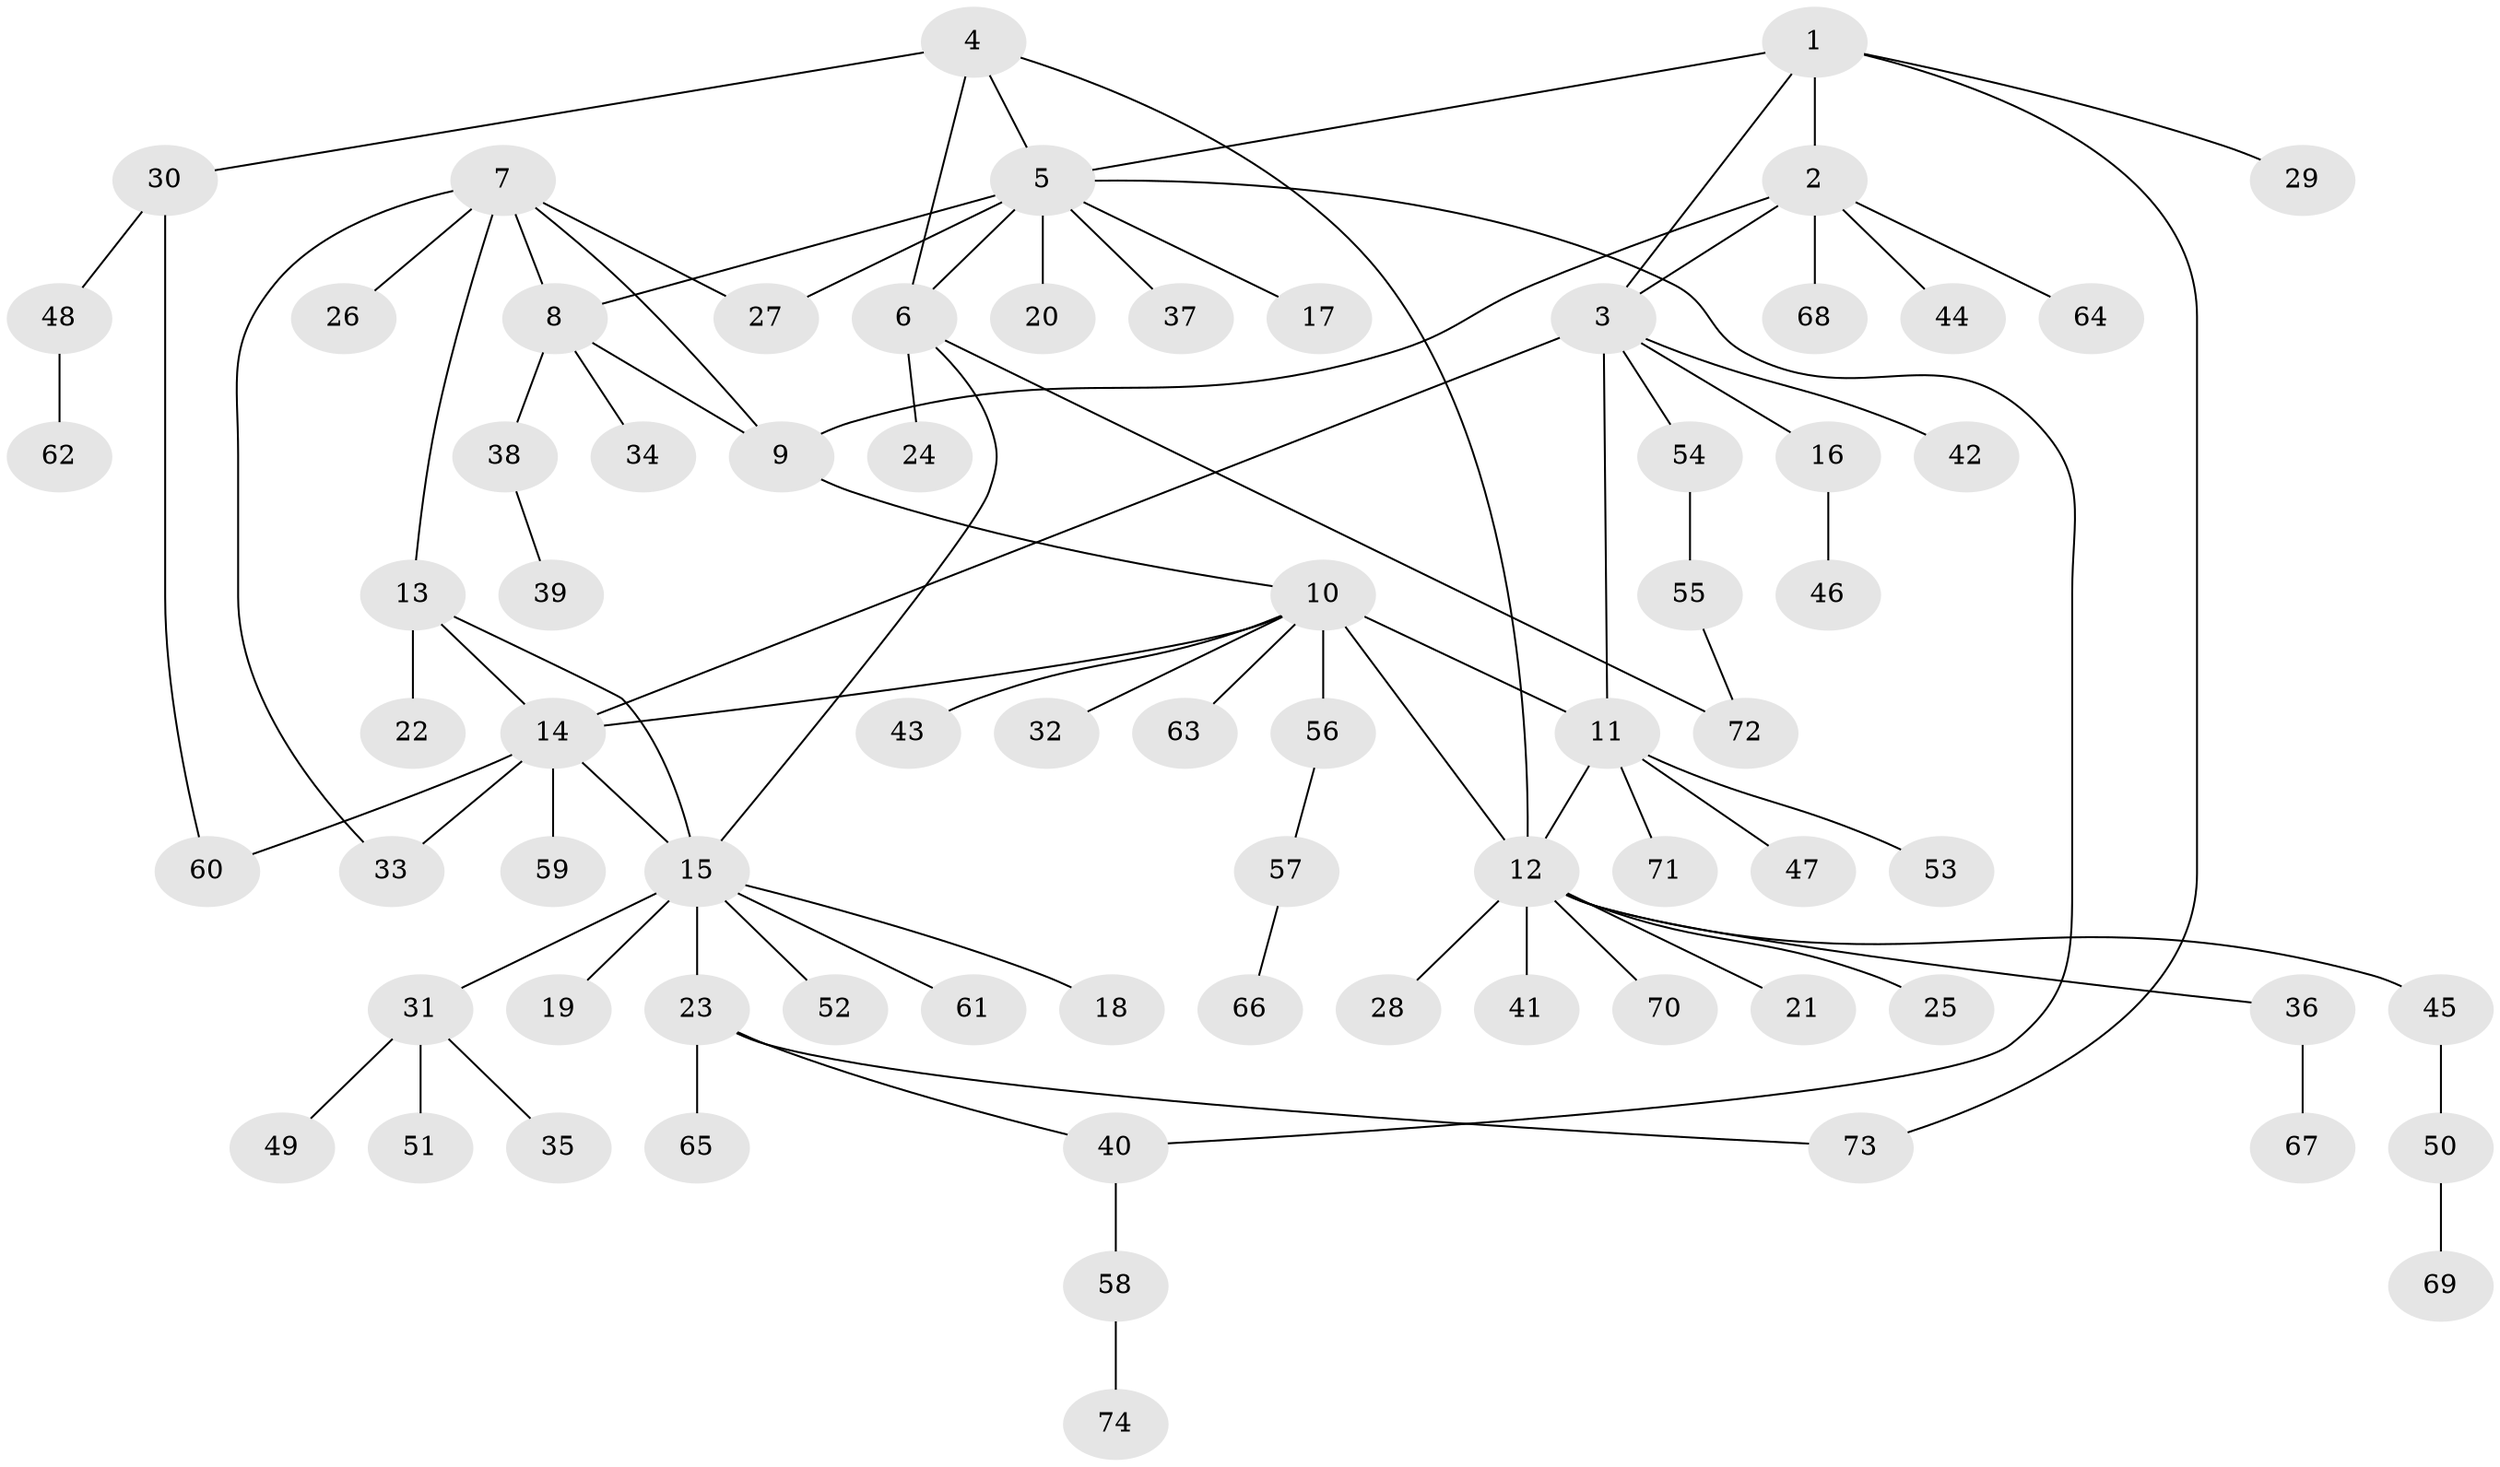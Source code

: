// coarse degree distribution, {4: 0.15555555555555556, 6: 0.06666666666666667, 8: 0.044444444444444446, 3: 0.08888888888888889, 7: 0.022222222222222223, 9: 0.022222222222222223, 1: 0.4888888888888889, 2: 0.1111111111111111}
// Generated by graph-tools (version 1.1) at 2025/52/03/04/25 22:52:23]
// undirected, 74 vertices, 90 edges
graph export_dot {
  node [color=gray90,style=filled];
  1;
  2;
  3;
  4;
  5;
  6;
  7;
  8;
  9;
  10;
  11;
  12;
  13;
  14;
  15;
  16;
  17;
  18;
  19;
  20;
  21;
  22;
  23;
  24;
  25;
  26;
  27;
  28;
  29;
  30;
  31;
  32;
  33;
  34;
  35;
  36;
  37;
  38;
  39;
  40;
  41;
  42;
  43;
  44;
  45;
  46;
  47;
  48;
  49;
  50;
  51;
  52;
  53;
  54;
  55;
  56;
  57;
  58;
  59;
  60;
  61;
  62;
  63;
  64;
  65;
  66;
  67;
  68;
  69;
  70;
  71;
  72;
  73;
  74;
  1 -- 2;
  1 -- 3;
  1 -- 5;
  1 -- 29;
  1 -- 73;
  2 -- 3;
  2 -- 9;
  2 -- 44;
  2 -- 64;
  2 -- 68;
  3 -- 11;
  3 -- 14;
  3 -- 16;
  3 -- 42;
  3 -- 54;
  4 -- 5;
  4 -- 6;
  4 -- 12;
  4 -- 30;
  5 -- 6;
  5 -- 8;
  5 -- 17;
  5 -- 20;
  5 -- 27;
  5 -- 37;
  5 -- 40;
  6 -- 15;
  6 -- 24;
  6 -- 72;
  7 -- 8;
  7 -- 9;
  7 -- 13;
  7 -- 26;
  7 -- 27;
  7 -- 33;
  8 -- 9;
  8 -- 34;
  8 -- 38;
  9 -- 10;
  10 -- 11;
  10 -- 12;
  10 -- 14;
  10 -- 32;
  10 -- 43;
  10 -- 56;
  10 -- 63;
  11 -- 12;
  11 -- 47;
  11 -- 53;
  11 -- 71;
  12 -- 21;
  12 -- 25;
  12 -- 28;
  12 -- 36;
  12 -- 41;
  12 -- 45;
  12 -- 70;
  13 -- 14;
  13 -- 15;
  13 -- 22;
  14 -- 15;
  14 -- 33;
  14 -- 59;
  14 -- 60;
  15 -- 18;
  15 -- 19;
  15 -- 23;
  15 -- 31;
  15 -- 52;
  15 -- 61;
  16 -- 46;
  23 -- 40;
  23 -- 65;
  23 -- 73;
  30 -- 48;
  30 -- 60;
  31 -- 35;
  31 -- 49;
  31 -- 51;
  36 -- 67;
  38 -- 39;
  40 -- 58;
  45 -- 50;
  48 -- 62;
  50 -- 69;
  54 -- 55;
  55 -- 72;
  56 -- 57;
  57 -- 66;
  58 -- 74;
}
